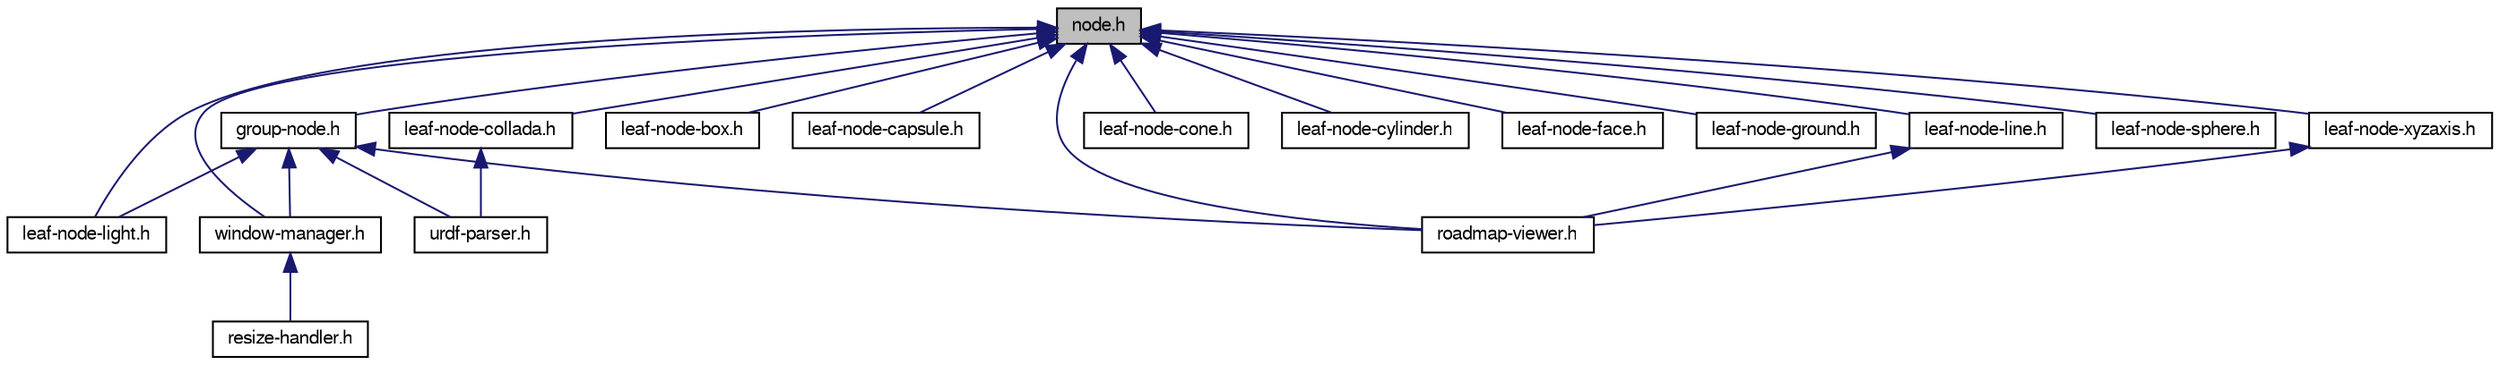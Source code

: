 digraph "node.h"
{
  edge [fontname="FreeSans",fontsize="10",labelfontname="FreeSans",labelfontsize="10"];
  node [fontname="FreeSans",fontsize="10",shape=record];
  Node1 [label="node.h",height=0.2,width=0.4,color="black", fillcolor="grey75", style="filled" fontcolor="black"];
  Node1 -> Node2 [dir="back",color="midnightblue",fontsize="10",style="solid",fontname="FreeSans"];
  Node2 [label="group-node.h",height=0.2,width=0.4,color="black", fillcolor="white", style="filled",URL="$a00018.html"];
  Node2 -> Node3 [dir="back",color="midnightblue",fontsize="10",style="solid",fontname="FreeSans"];
  Node3 [label="leaf-node-light.h",height=0.2,width=0.4,color="black", fillcolor="white", style="filled",URL="$a00026.html"];
  Node2 -> Node4 [dir="back",color="midnightblue",fontsize="10",style="solid",fontname="FreeSans"];
  Node4 [label="window-manager.h",height=0.2,width=0.4,color="black", fillcolor="white", style="filled",URL="$a00036.html"];
  Node4 -> Node5 [dir="back",color="midnightblue",fontsize="10",style="solid",fontname="FreeSans"];
  Node5 [label="resize-handler.h",height=0.2,width=0.4,color="black", fillcolor="white", style="filled",URL="$a00033.html"];
  Node2 -> Node6 [dir="back",color="midnightblue",fontsize="10",style="solid",fontname="FreeSans"];
  Node6 [label="roadmap-viewer.h",height=0.2,width=0.4,color="black", fillcolor="white", style="filled",URL="$a00034.html"];
  Node2 -> Node7 [dir="back",color="midnightblue",fontsize="10",style="solid",fontname="FreeSans"];
  Node7 [label="urdf-parser.h",height=0.2,width=0.4,color="black", fillcolor="white", style="filled",URL="$a00035.html"];
  Node1 -> Node8 [dir="back",color="midnightblue",fontsize="10",style="solid",fontname="FreeSans"];
  Node8 [label="leaf-node-box.h",height=0.2,width=0.4,color="black", fillcolor="white", style="filled",URL="$a00019.html"];
  Node1 -> Node9 [dir="back",color="midnightblue",fontsize="10",style="solid",fontname="FreeSans"];
  Node9 [label="leaf-node-capsule.h",height=0.2,width=0.4,color="black", fillcolor="white", style="filled",URL="$a00020.html"];
  Node1 -> Node10 [dir="back",color="midnightblue",fontsize="10",style="solid",fontname="FreeSans"];
  Node10 [label="leaf-node-collada.h",height=0.2,width=0.4,color="black", fillcolor="white", style="filled",URL="$a00021.html"];
  Node10 -> Node7 [dir="back",color="midnightblue",fontsize="10",style="solid",fontname="FreeSans"];
  Node1 -> Node11 [dir="back",color="midnightblue",fontsize="10",style="solid",fontname="FreeSans"];
  Node11 [label="leaf-node-cone.h",height=0.2,width=0.4,color="black", fillcolor="white", style="filled",URL="$a00022.html"];
  Node1 -> Node12 [dir="back",color="midnightblue",fontsize="10",style="solid",fontname="FreeSans"];
  Node12 [label="leaf-node-cylinder.h",height=0.2,width=0.4,color="black", fillcolor="white", style="filled",URL="$a00023.html"];
  Node1 -> Node13 [dir="back",color="midnightblue",fontsize="10",style="solid",fontname="FreeSans"];
  Node13 [label="leaf-node-face.h",height=0.2,width=0.4,color="black", fillcolor="white", style="filled",URL="$a00024.html"];
  Node1 -> Node14 [dir="back",color="midnightblue",fontsize="10",style="solid",fontname="FreeSans"];
  Node14 [label="leaf-node-ground.h",height=0.2,width=0.4,color="black", fillcolor="white", style="filled",URL="$a00025.html"];
  Node1 -> Node3 [dir="back",color="midnightblue",fontsize="10",style="solid",fontname="FreeSans"];
  Node1 -> Node15 [dir="back",color="midnightblue",fontsize="10",style="solid",fontname="FreeSans"];
  Node15 [label="leaf-node-line.h",height=0.2,width=0.4,color="black", fillcolor="white", style="filled",URL="$a00027.html"];
  Node15 -> Node6 [dir="back",color="midnightblue",fontsize="10",style="solid",fontname="FreeSans"];
  Node1 -> Node16 [dir="back",color="midnightblue",fontsize="10",style="solid",fontname="FreeSans"];
  Node16 [label="leaf-node-sphere.h",height=0.2,width=0.4,color="black", fillcolor="white", style="filled",URL="$a00028.html"];
  Node1 -> Node17 [dir="back",color="midnightblue",fontsize="10",style="solid",fontname="FreeSans"];
  Node17 [label="leaf-node-xyzaxis.h",height=0.2,width=0.4,color="black", fillcolor="white", style="filled",URL="$a00029.html"];
  Node17 -> Node6 [dir="back",color="midnightblue",fontsize="10",style="solid",fontname="FreeSans"];
  Node1 -> Node4 [dir="back",color="midnightblue",fontsize="10",style="solid",fontname="FreeSans"];
  Node1 -> Node6 [dir="back",color="midnightblue",fontsize="10",style="solid",fontname="FreeSans"];
}
